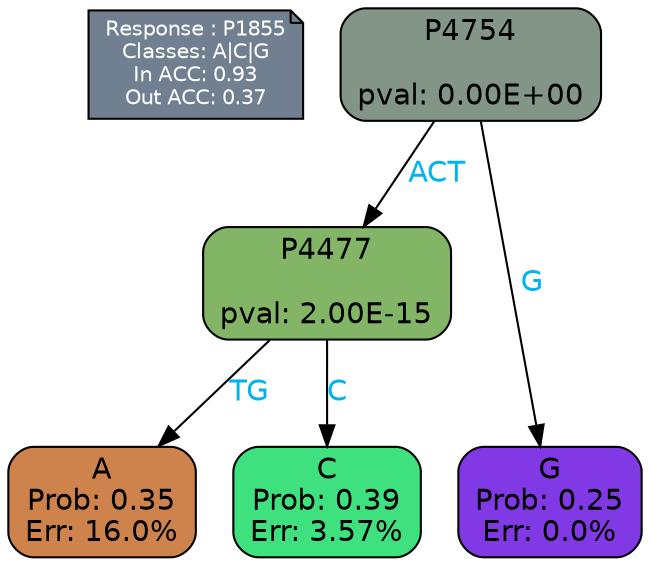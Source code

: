 digraph Tree {
node [shape=box, style="filled, rounded", color="black", fontname=helvetica] ;
graph [ranksep=equally, splines=polylines, bgcolor=transparent, dpi=600] ;
edge [fontname=helvetica] ;
LEGEND [label="Response : P1855
Classes: A|C|G
In ACC: 0.93
Out ACC: 0.37
",shape=note,align=left,style=filled,fillcolor="slategray",fontcolor="white",fontsize=10];1 [label="P4754

pval: 0.00E+00", fillcolor="#829586"] ;
2 [label="P4477

pval: 2.00E-15", fillcolor="#83b566"] ;
3 [label="A
Prob: 0.35
Err: 16.0%", fillcolor="#cf834c"] ;
4 [label="C
Prob: 0.39
Err: 3.57%", fillcolor="#3fe17e"] ;
5 [label="G
Prob: 0.25
Err: 0.0%", fillcolor="#8139e5"] ;
1 -> 2 [label="ACT",fontcolor=deepskyblue2] ;
1 -> 5 [label="G",fontcolor=deepskyblue2] ;
2 -> 3 [label="TG",fontcolor=deepskyblue2] ;
2 -> 4 [label="C",fontcolor=deepskyblue2] ;
{rank = same; 3;4;5;}{rank = same; LEGEND;1;}}